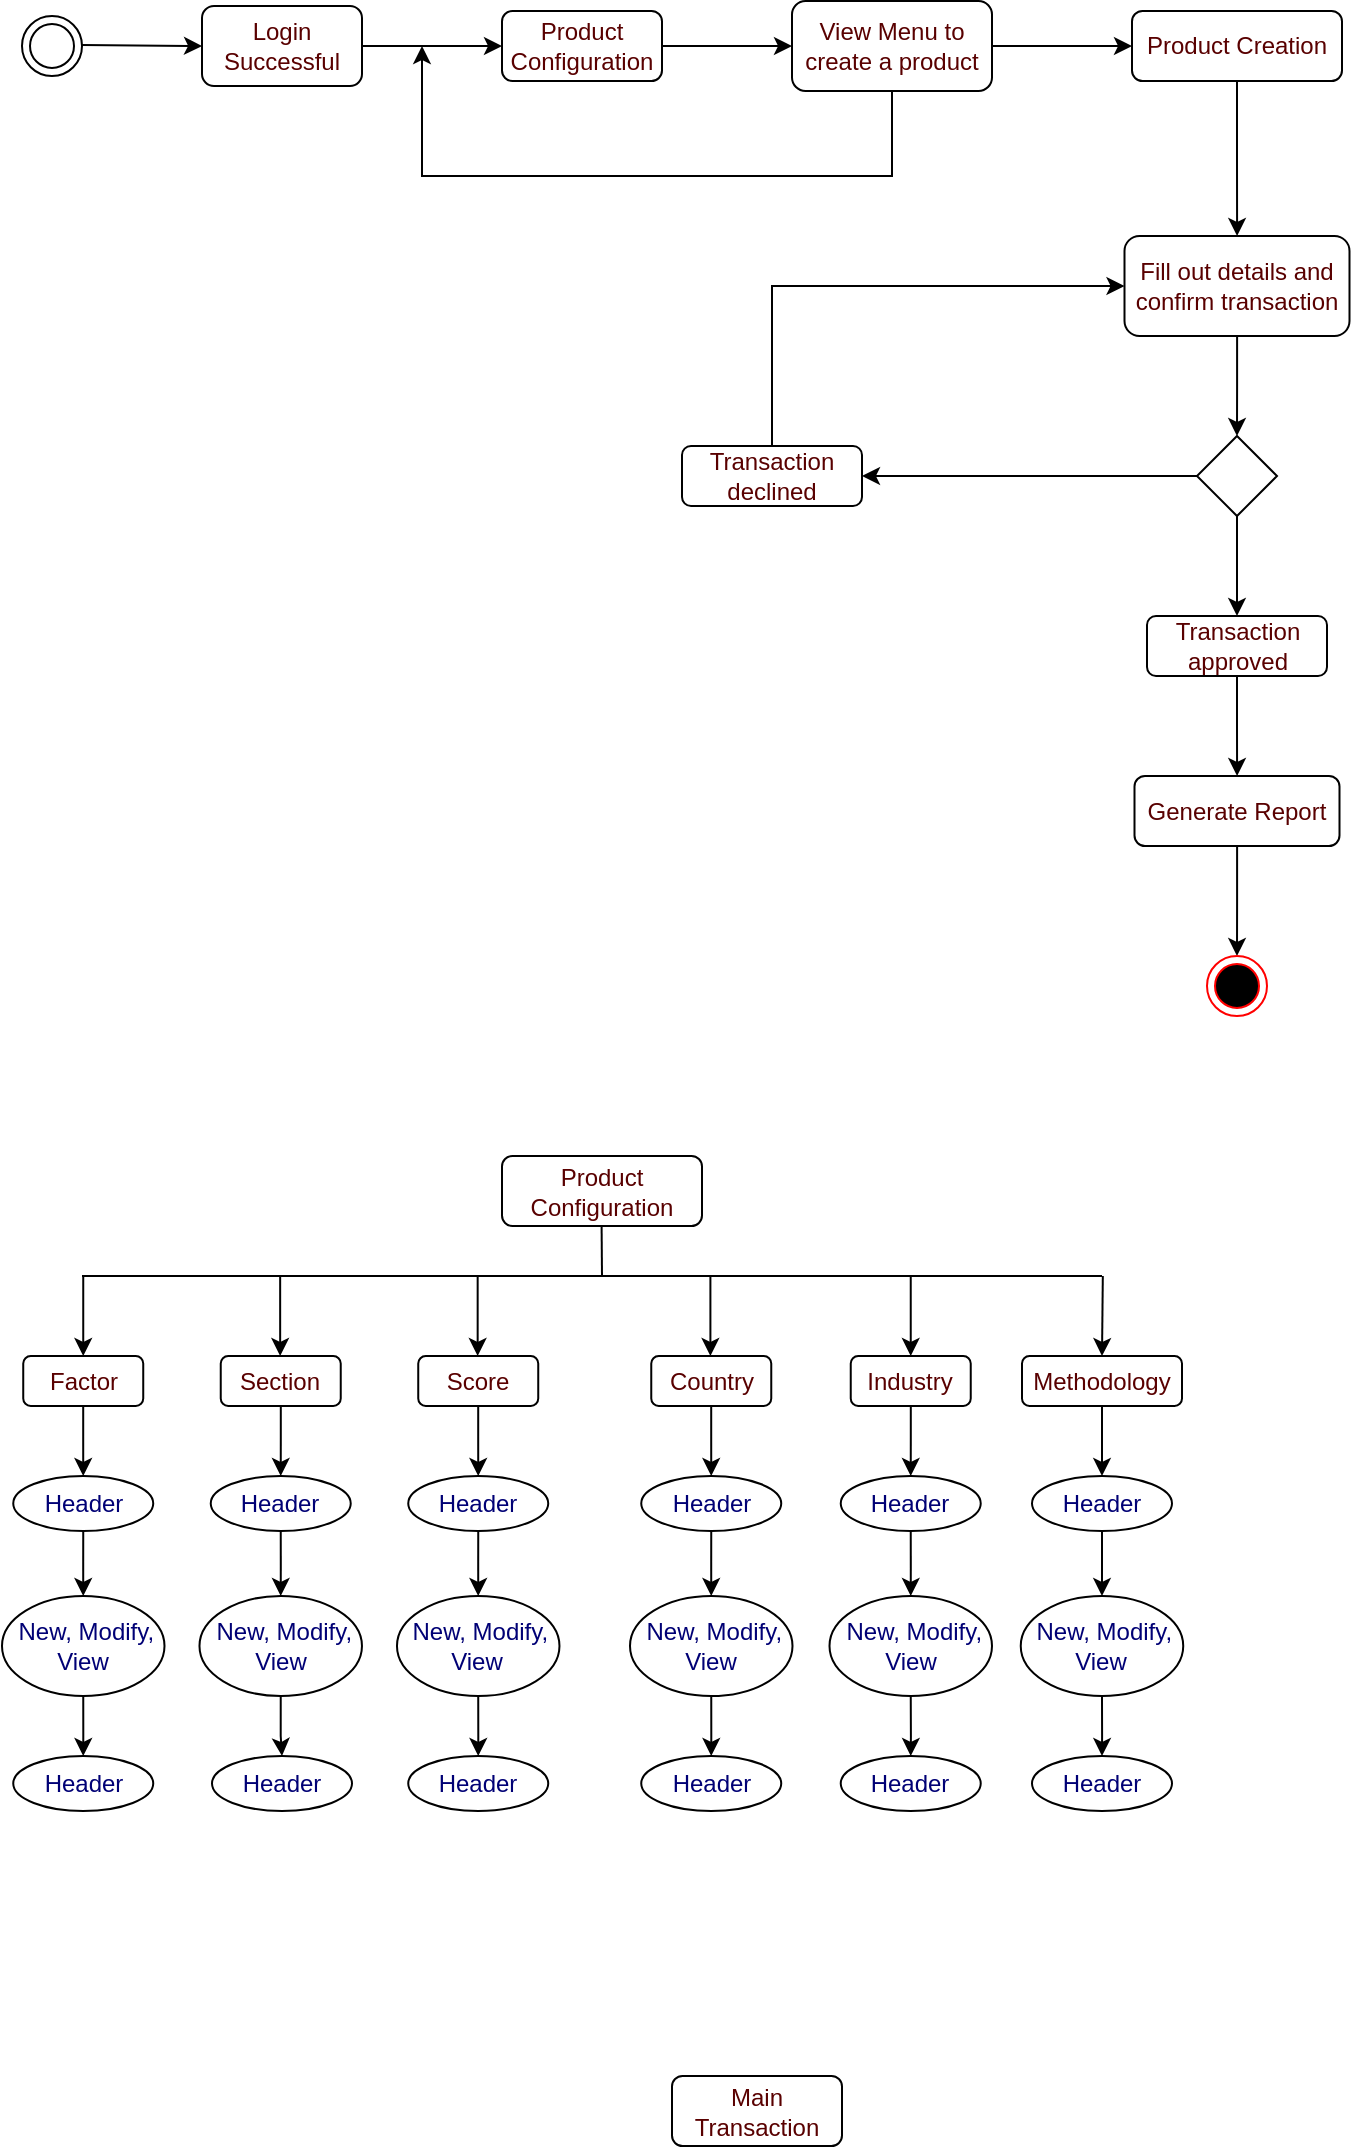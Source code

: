<mxfile version="15.5.1" type="github">
  <diagram id="kgpKYQtTHZ0yAKxKKP6v" name="Page-1">
    <mxGraphModel dx="988" dy="512" grid="1" gridSize="10" guides="1" tooltips="1" connect="1" arrows="1" fold="1" page="1" pageScale="1" pageWidth="850" pageHeight="1100" math="0" shadow="0">
      <root>
        <mxCell id="0" />
        <mxCell id="1" parent="0" />
        <mxCell id="wNHDnmGiz50pbZIcv4VM-3" value="" style="ellipse;shape=doubleEllipse;html=1;dashed=0;whitespace=wrap;aspect=fixed;" vertex="1" parent="1">
          <mxGeometry x="40" y="80" width="30" height="30" as="geometry" />
        </mxCell>
        <mxCell id="wNHDnmGiz50pbZIcv4VM-5" value="" style="endArrow=classic;html=1;rounded=0;" edge="1" parent="1">
          <mxGeometry width="50" height="50" relative="1" as="geometry">
            <mxPoint x="70" y="94.5" as="sourcePoint" />
            <mxPoint x="130" y="95" as="targetPoint" />
          </mxGeometry>
        </mxCell>
        <mxCell id="wNHDnmGiz50pbZIcv4VM-8" value="" style="edgeStyle=orthogonalEdgeStyle;rounded=0;orthogonalLoop=1;jettySize=auto;html=1;" edge="1" parent="1" source="wNHDnmGiz50pbZIcv4VM-6" target="wNHDnmGiz50pbZIcv4VM-7">
          <mxGeometry relative="1" as="geometry" />
        </mxCell>
        <mxCell id="wNHDnmGiz50pbZIcv4VM-6" value="&lt;font color=&quot;#590000&quot;&gt;Login Successful&lt;/font&gt;" style="rounded=1;whiteSpace=wrap;html=1;strokeColor=#000000;" vertex="1" parent="1">
          <mxGeometry x="130" y="75" width="80" height="40" as="geometry" />
        </mxCell>
        <mxCell id="wNHDnmGiz50pbZIcv4VM-10" value="" style="edgeStyle=orthogonalEdgeStyle;rounded=0;orthogonalLoop=1;jettySize=auto;html=1;" edge="1" parent="1" source="wNHDnmGiz50pbZIcv4VM-7" target="wNHDnmGiz50pbZIcv4VM-9">
          <mxGeometry relative="1" as="geometry" />
        </mxCell>
        <mxCell id="wNHDnmGiz50pbZIcv4VM-7" value="&lt;font color=&quot;#590000&quot;&gt;Product Configuration&lt;/font&gt;" style="whiteSpace=wrap;html=1;rounded=1;" vertex="1" parent="1">
          <mxGeometry x="280" y="77.5" width="80" height="35" as="geometry" />
        </mxCell>
        <mxCell id="wNHDnmGiz50pbZIcv4VM-11" style="edgeStyle=orthogonalEdgeStyle;rounded=0;orthogonalLoop=1;jettySize=auto;html=1;exitX=0.5;exitY=1;exitDx=0;exitDy=0;" edge="1" parent="1" source="wNHDnmGiz50pbZIcv4VM-9">
          <mxGeometry relative="1" as="geometry">
            <mxPoint x="240" y="95" as="targetPoint" />
            <Array as="points">
              <mxPoint x="475" y="160" />
              <mxPoint x="240" y="160" />
            </Array>
          </mxGeometry>
        </mxCell>
        <mxCell id="wNHDnmGiz50pbZIcv4VM-16" value="" style="edgeStyle=orthogonalEdgeStyle;rounded=0;orthogonalLoop=1;jettySize=auto;html=1;" edge="1" parent="1" source="wNHDnmGiz50pbZIcv4VM-9" target="wNHDnmGiz50pbZIcv4VM-15">
          <mxGeometry relative="1" as="geometry" />
        </mxCell>
        <mxCell id="wNHDnmGiz50pbZIcv4VM-9" value="&lt;font color=&quot;#590000&quot;&gt;View Menu to create a product&lt;/font&gt;" style="whiteSpace=wrap;html=1;rounded=1;" vertex="1" parent="1">
          <mxGeometry x="425" y="72.5" width="100" height="45" as="geometry" />
        </mxCell>
        <mxCell id="wNHDnmGiz50pbZIcv4VM-18" value="" style="edgeStyle=orthogonalEdgeStyle;rounded=0;orthogonalLoop=1;jettySize=auto;html=1;" edge="1" parent="1" source="wNHDnmGiz50pbZIcv4VM-15" target="wNHDnmGiz50pbZIcv4VM-17">
          <mxGeometry relative="1" as="geometry" />
        </mxCell>
        <mxCell id="wNHDnmGiz50pbZIcv4VM-15" value="&lt;font color=&quot;#590000&quot;&gt;Product Creation&lt;/font&gt;" style="whiteSpace=wrap;html=1;rounded=1;" vertex="1" parent="1">
          <mxGeometry x="595" y="77.5" width="105" height="35" as="geometry" />
        </mxCell>
        <mxCell id="wNHDnmGiz50pbZIcv4VM-20" style="edgeStyle=orthogonalEdgeStyle;rounded=0;orthogonalLoop=1;jettySize=auto;html=1;entryX=0.5;entryY=0;entryDx=0;entryDy=0;" edge="1" parent="1" source="wNHDnmGiz50pbZIcv4VM-17" target="wNHDnmGiz50pbZIcv4VM-19">
          <mxGeometry relative="1" as="geometry" />
        </mxCell>
        <mxCell id="wNHDnmGiz50pbZIcv4VM-17" value="&lt;font color=&quot;#590000&quot;&gt;Fill out details and confirm transaction&lt;/font&gt;" style="whiteSpace=wrap;html=1;rounded=1;" vertex="1" parent="1">
          <mxGeometry x="591.25" y="190" width="112.5" height="50" as="geometry" />
        </mxCell>
        <mxCell id="wNHDnmGiz50pbZIcv4VM-23" style="edgeStyle=orthogonalEdgeStyle;rounded=0;orthogonalLoop=1;jettySize=auto;html=1;entryX=1;entryY=0.5;entryDx=0;entryDy=0;" edge="1" parent="1" source="wNHDnmGiz50pbZIcv4VM-19" target="wNHDnmGiz50pbZIcv4VM-21">
          <mxGeometry relative="1" as="geometry" />
        </mxCell>
        <mxCell id="wNHDnmGiz50pbZIcv4VM-25" style="edgeStyle=orthogonalEdgeStyle;rounded=0;orthogonalLoop=1;jettySize=auto;html=1;entryX=0.5;entryY=0;entryDx=0;entryDy=0;" edge="1" parent="1" source="wNHDnmGiz50pbZIcv4VM-19" target="wNHDnmGiz50pbZIcv4VM-22">
          <mxGeometry relative="1" as="geometry" />
        </mxCell>
        <mxCell id="wNHDnmGiz50pbZIcv4VM-19" value="" style="rhombus;whiteSpace=wrap;html=1;" vertex="1" parent="1">
          <mxGeometry x="627.5" y="290" width="40" height="40" as="geometry" />
        </mxCell>
        <mxCell id="wNHDnmGiz50pbZIcv4VM-30" style="edgeStyle=orthogonalEdgeStyle;rounded=0;orthogonalLoop=1;jettySize=auto;html=1;entryX=0;entryY=0.5;entryDx=0;entryDy=0;fontColor=#590000;" edge="1" parent="1" source="wNHDnmGiz50pbZIcv4VM-21" target="wNHDnmGiz50pbZIcv4VM-17">
          <mxGeometry relative="1" as="geometry">
            <Array as="points">
              <mxPoint x="415" y="215" />
            </Array>
          </mxGeometry>
        </mxCell>
        <mxCell id="wNHDnmGiz50pbZIcv4VM-21" value="&lt;font color=&quot;#590000&quot;&gt;Transaction declined&lt;/font&gt;" style="whiteSpace=wrap;html=1;rounded=1;" vertex="1" parent="1">
          <mxGeometry x="370" y="295" width="90" height="30" as="geometry" />
        </mxCell>
        <mxCell id="wNHDnmGiz50pbZIcv4VM-27" value="" style="edgeStyle=orthogonalEdgeStyle;rounded=0;orthogonalLoop=1;jettySize=auto;html=1;" edge="1" parent="1" source="wNHDnmGiz50pbZIcv4VM-22" target="wNHDnmGiz50pbZIcv4VM-26">
          <mxGeometry relative="1" as="geometry" />
        </mxCell>
        <mxCell id="wNHDnmGiz50pbZIcv4VM-22" value="&lt;font color=&quot;#590000&quot;&gt;Transaction approved&lt;/font&gt;" style="whiteSpace=wrap;html=1;rounded=1;" vertex="1" parent="1">
          <mxGeometry x="602.5" y="380" width="90" height="30" as="geometry" />
        </mxCell>
        <mxCell id="wNHDnmGiz50pbZIcv4VM-29" style="edgeStyle=orthogonalEdgeStyle;rounded=0;orthogonalLoop=1;jettySize=auto;html=1;entryX=0.5;entryY=0;entryDx=0;entryDy=0;fontColor=#590000;" edge="1" parent="1" source="wNHDnmGiz50pbZIcv4VM-26" target="wNHDnmGiz50pbZIcv4VM-28">
          <mxGeometry relative="1" as="geometry" />
        </mxCell>
        <mxCell id="wNHDnmGiz50pbZIcv4VM-26" value="&lt;font color=&quot;#590000&quot;&gt;Generate Report&lt;/font&gt;" style="whiteSpace=wrap;html=1;rounded=1;" vertex="1" parent="1">
          <mxGeometry x="596.25" y="460" width="102.5" height="35" as="geometry" />
        </mxCell>
        <mxCell id="wNHDnmGiz50pbZIcv4VM-28" value="" style="ellipse;html=1;shape=endState;fillColor=#000000;strokeColor=#ff0000;fontColor=#590000;" vertex="1" parent="1">
          <mxGeometry x="632.5" y="550" width="30" height="30" as="geometry" />
        </mxCell>
        <mxCell id="wNHDnmGiz50pbZIcv4VM-31" value="&lt;font color=&quot;#590000&quot;&gt;Product Configuration&lt;/font&gt;" style="whiteSpace=wrap;html=1;rounded=1;" vertex="1" parent="1">
          <mxGeometry x="280" y="650" width="100" height="35" as="geometry" />
        </mxCell>
        <mxCell id="wNHDnmGiz50pbZIcv4VM-33" value="" style="endArrow=none;html=1;rounded=0;fontColor=#590000;" edge="1" parent="1">
          <mxGeometry width="50" height="50" relative="1" as="geometry">
            <mxPoint x="70" y="710" as="sourcePoint" />
            <mxPoint x="580" y="710" as="targetPoint" />
          </mxGeometry>
        </mxCell>
        <mxCell id="wNHDnmGiz50pbZIcv4VM-35" value="" style="endArrow=none;html=1;rounded=0;fontColor=#590000;" edge="1" parent="1">
          <mxGeometry width="50" height="50" relative="1" as="geometry">
            <mxPoint x="330" y="710" as="sourcePoint" />
            <mxPoint x="329.8" y="685" as="targetPoint" />
          </mxGeometry>
        </mxCell>
        <mxCell id="wNHDnmGiz50pbZIcv4VM-36" value="" style="endArrow=classic;html=1;rounded=0;fontColor=#590000;" edge="1" parent="1">
          <mxGeometry width="50" height="50" relative="1" as="geometry">
            <mxPoint x="70.62" y="710" as="sourcePoint" />
            <mxPoint x="70.62" y="750" as="targetPoint" />
          </mxGeometry>
        </mxCell>
        <mxCell id="wNHDnmGiz50pbZIcv4VM-49" value="" style="edgeStyle=orthogonalEdgeStyle;rounded=0;orthogonalLoop=1;jettySize=auto;html=1;fontColor=#590000;" edge="1" parent="1" source="wNHDnmGiz50pbZIcv4VM-37" target="wNHDnmGiz50pbZIcv4VM-48">
          <mxGeometry relative="1" as="geometry" />
        </mxCell>
        <mxCell id="wNHDnmGiz50pbZIcv4VM-37" value="&lt;font color=&quot;#590000&quot;&gt;Factor&lt;/font&gt;" style="whiteSpace=wrap;html=1;rounded=1;" vertex="1" parent="1">
          <mxGeometry x="40.62" y="750" width="60" height="25" as="geometry" />
        </mxCell>
        <mxCell id="wNHDnmGiz50pbZIcv4VM-83" style="edgeStyle=orthogonalEdgeStyle;rounded=0;orthogonalLoop=1;jettySize=auto;html=1;fontColor=#000075;" edge="1" parent="1" source="wNHDnmGiz50pbZIcv4VM-38" target="wNHDnmGiz50pbZIcv4VM-59">
          <mxGeometry relative="1" as="geometry" />
        </mxCell>
        <mxCell id="wNHDnmGiz50pbZIcv4VM-38" value="&lt;font color=&quot;#590000&quot;&gt;Section&lt;/font&gt;" style="whiteSpace=wrap;html=1;rounded=1;" vertex="1" parent="1">
          <mxGeometry x="139.37" y="750" width="60" height="25" as="geometry" />
        </mxCell>
        <mxCell id="wNHDnmGiz50pbZIcv4VM-84" style="edgeStyle=orthogonalEdgeStyle;rounded=0;orthogonalLoop=1;jettySize=auto;html=1;fontColor=#000075;" edge="1" parent="1" source="wNHDnmGiz50pbZIcv4VM-39" target="wNHDnmGiz50pbZIcv4VM-64">
          <mxGeometry relative="1" as="geometry" />
        </mxCell>
        <mxCell id="wNHDnmGiz50pbZIcv4VM-39" value="&lt;font color=&quot;#590000&quot;&gt;Score&lt;/font&gt;" style="whiteSpace=wrap;html=1;rounded=1;" vertex="1" parent="1">
          <mxGeometry x="238.12" y="750" width="60" height="25" as="geometry" />
        </mxCell>
        <mxCell id="wNHDnmGiz50pbZIcv4VM-85" style="edgeStyle=orthogonalEdgeStyle;rounded=0;orthogonalLoop=1;jettySize=auto;html=1;entryX=0.5;entryY=0;entryDx=0;entryDy=0;fontColor=#000075;" edge="1" parent="1" source="wNHDnmGiz50pbZIcv4VM-40" target="wNHDnmGiz50pbZIcv4VM-69">
          <mxGeometry relative="1" as="geometry" />
        </mxCell>
        <mxCell id="wNHDnmGiz50pbZIcv4VM-40" value="&lt;font color=&quot;#590000&quot;&gt;Country&lt;/font&gt;" style="whiteSpace=wrap;html=1;rounded=1;" vertex="1" parent="1">
          <mxGeometry x="354.63" y="750" width="60" height="25" as="geometry" />
        </mxCell>
        <mxCell id="wNHDnmGiz50pbZIcv4VM-86" style="edgeStyle=orthogonalEdgeStyle;rounded=0;orthogonalLoop=1;jettySize=auto;html=1;fontColor=#000075;" edge="1" parent="1" source="wNHDnmGiz50pbZIcv4VM-41" target="wNHDnmGiz50pbZIcv4VM-74">
          <mxGeometry relative="1" as="geometry" />
        </mxCell>
        <mxCell id="wNHDnmGiz50pbZIcv4VM-41" value="&lt;font color=&quot;#590000&quot;&gt;Industry&lt;/font&gt;" style="whiteSpace=wrap;html=1;rounded=1;" vertex="1" parent="1">
          <mxGeometry x="454.37" y="750" width="60" height="25" as="geometry" />
        </mxCell>
        <mxCell id="wNHDnmGiz50pbZIcv4VM-87" style="edgeStyle=orthogonalEdgeStyle;rounded=0;orthogonalLoop=1;jettySize=auto;html=1;entryX=0.5;entryY=0;entryDx=0;entryDy=0;fontColor=#000075;" edge="1" parent="1" source="wNHDnmGiz50pbZIcv4VM-42" target="wNHDnmGiz50pbZIcv4VM-79">
          <mxGeometry relative="1" as="geometry" />
        </mxCell>
        <mxCell id="wNHDnmGiz50pbZIcv4VM-42" value="&lt;font color=&quot;#590000&quot;&gt;Methodology&lt;/font&gt;" style="whiteSpace=wrap;html=1;rounded=1;" vertex="1" parent="1">
          <mxGeometry x="540" y="750" width="80" height="25" as="geometry" />
        </mxCell>
        <mxCell id="wNHDnmGiz50pbZIcv4VM-43" value="" style="endArrow=classic;html=1;rounded=0;fontColor=#590000;" edge="1" parent="1">
          <mxGeometry width="50" height="50" relative="1" as="geometry">
            <mxPoint x="169.08" y="710" as="sourcePoint" />
            <mxPoint x="169.08" y="750" as="targetPoint" />
          </mxGeometry>
        </mxCell>
        <mxCell id="wNHDnmGiz50pbZIcv4VM-44" value="" style="endArrow=classic;html=1;rounded=0;fontColor=#590000;" edge="1" parent="1">
          <mxGeometry width="50" height="50" relative="1" as="geometry">
            <mxPoint x="267.83" y="710" as="sourcePoint" />
            <mxPoint x="267.83" y="750" as="targetPoint" />
          </mxGeometry>
        </mxCell>
        <mxCell id="wNHDnmGiz50pbZIcv4VM-45" value="" style="endArrow=classic;html=1;rounded=0;fontColor=#590000;" edge="1" parent="1">
          <mxGeometry width="50" height="50" relative="1" as="geometry">
            <mxPoint x="384.2" y="710" as="sourcePoint" />
            <mxPoint x="384.2" y="750" as="targetPoint" />
          </mxGeometry>
        </mxCell>
        <mxCell id="wNHDnmGiz50pbZIcv4VM-46" value="" style="endArrow=classic;html=1;rounded=0;fontColor=#590000;" edge="1" parent="1">
          <mxGeometry width="50" height="50" relative="1" as="geometry">
            <mxPoint x="484.37" y="710" as="sourcePoint" />
            <mxPoint x="484.37" y="750" as="targetPoint" />
          </mxGeometry>
        </mxCell>
        <mxCell id="wNHDnmGiz50pbZIcv4VM-47" value="" style="endArrow=classic;html=1;rounded=0;fontColor=#590000;" edge="1" parent="1">
          <mxGeometry width="50" height="50" relative="1" as="geometry">
            <mxPoint x="580.41" y="710" as="sourcePoint" />
            <mxPoint x="580" y="750" as="targetPoint" />
          </mxGeometry>
        </mxCell>
        <mxCell id="wNHDnmGiz50pbZIcv4VM-56" style="edgeStyle=orthogonalEdgeStyle;rounded=0;orthogonalLoop=1;jettySize=auto;html=1;entryX=0.5;entryY=0;entryDx=0;entryDy=0;fontColor=#590000;" edge="1" parent="1" source="wNHDnmGiz50pbZIcv4VM-48" target="wNHDnmGiz50pbZIcv4VM-54">
          <mxGeometry relative="1" as="geometry" />
        </mxCell>
        <mxCell id="wNHDnmGiz50pbZIcv4VM-48" value="&lt;font color=&quot;#000075&quot;&gt;Header&lt;/font&gt;" style="ellipse;whiteSpace=wrap;html=1;rounded=1;" vertex="1" parent="1">
          <mxGeometry x="35.62" y="810" width="70" height="27.5" as="geometry" />
        </mxCell>
        <mxCell id="wNHDnmGiz50pbZIcv4VM-57" style="edgeStyle=orthogonalEdgeStyle;rounded=0;orthogonalLoop=1;jettySize=auto;html=1;fontColor=#590000;" edge="1" parent="1" source="wNHDnmGiz50pbZIcv4VM-54" target="wNHDnmGiz50pbZIcv4VM-55">
          <mxGeometry relative="1" as="geometry" />
        </mxCell>
        <mxCell id="wNHDnmGiz50pbZIcv4VM-54" value="&lt;font color=&quot;#000075&quot;&gt;&amp;nbsp;New, Modify, View&lt;/font&gt;" style="ellipse;whiteSpace=wrap;html=1;rounded=1;" vertex="1" parent="1">
          <mxGeometry x="30.0" y="870" width="81.25" height="50" as="geometry" />
        </mxCell>
        <mxCell id="wNHDnmGiz50pbZIcv4VM-55" value="&lt;font color=&quot;#000075&quot;&gt;Header&lt;/font&gt;" style="ellipse;whiteSpace=wrap;html=1;rounded=1;" vertex="1" parent="1">
          <mxGeometry x="35.62" y="950" width="70" height="27.5" as="geometry" />
        </mxCell>
        <mxCell id="wNHDnmGiz50pbZIcv4VM-58" style="edgeStyle=orthogonalEdgeStyle;rounded=0;orthogonalLoop=1;jettySize=auto;html=1;entryX=0.5;entryY=0;entryDx=0;entryDy=0;fontColor=#590000;" edge="1" parent="1" source="wNHDnmGiz50pbZIcv4VM-59" target="wNHDnmGiz50pbZIcv4VM-61">
          <mxGeometry relative="1" as="geometry" />
        </mxCell>
        <mxCell id="wNHDnmGiz50pbZIcv4VM-59" value="&lt;font color=&quot;#000075&quot;&gt;Header&lt;/font&gt;" style="ellipse;whiteSpace=wrap;html=1;rounded=1;" vertex="1" parent="1">
          <mxGeometry x="134.37" y="810" width="70" height="27.5" as="geometry" />
        </mxCell>
        <mxCell id="wNHDnmGiz50pbZIcv4VM-60" style="edgeStyle=orthogonalEdgeStyle;rounded=0;orthogonalLoop=1;jettySize=auto;html=1;fontColor=#590000;" edge="1" parent="1" source="wNHDnmGiz50pbZIcv4VM-61" target="wNHDnmGiz50pbZIcv4VM-62">
          <mxGeometry relative="1" as="geometry" />
        </mxCell>
        <mxCell id="wNHDnmGiz50pbZIcv4VM-61" value="&lt;font color=&quot;#000075&quot;&gt;&amp;nbsp;New, Modify, View&lt;/font&gt;" style="ellipse;whiteSpace=wrap;html=1;rounded=1;" vertex="1" parent="1">
          <mxGeometry x="128.74" y="870" width="81.25" height="50" as="geometry" />
        </mxCell>
        <mxCell id="wNHDnmGiz50pbZIcv4VM-62" value="&lt;font color=&quot;#000075&quot;&gt;Header&lt;/font&gt;" style="ellipse;whiteSpace=wrap;html=1;rounded=1;" vertex="1" parent="1">
          <mxGeometry x="135" y="950" width="70" height="27.5" as="geometry" />
        </mxCell>
        <mxCell id="wNHDnmGiz50pbZIcv4VM-63" style="edgeStyle=orthogonalEdgeStyle;rounded=0;orthogonalLoop=1;jettySize=auto;html=1;entryX=0.5;entryY=0;entryDx=0;entryDy=0;fontColor=#590000;" edge="1" parent="1" source="wNHDnmGiz50pbZIcv4VM-64" target="wNHDnmGiz50pbZIcv4VM-66">
          <mxGeometry relative="1" as="geometry" />
        </mxCell>
        <mxCell id="wNHDnmGiz50pbZIcv4VM-64" value="&lt;font color=&quot;#000075&quot;&gt;Header&lt;/font&gt;" style="ellipse;whiteSpace=wrap;html=1;rounded=1;" vertex="1" parent="1">
          <mxGeometry x="233.12" y="810" width="70" height="27.5" as="geometry" />
        </mxCell>
        <mxCell id="wNHDnmGiz50pbZIcv4VM-65" style="edgeStyle=orthogonalEdgeStyle;rounded=0;orthogonalLoop=1;jettySize=auto;html=1;fontColor=#590000;" edge="1" parent="1" source="wNHDnmGiz50pbZIcv4VM-66" target="wNHDnmGiz50pbZIcv4VM-67">
          <mxGeometry relative="1" as="geometry" />
        </mxCell>
        <mxCell id="wNHDnmGiz50pbZIcv4VM-66" value="&lt;font color=&quot;#000075&quot;&gt;&amp;nbsp;New, Modify, View&lt;/font&gt;" style="ellipse;whiteSpace=wrap;html=1;rounded=1;" vertex="1" parent="1">
          <mxGeometry x="227.49" y="870" width="81.25" height="50" as="geometry" />
        </mxCell>
        <mxCell id="wNHDnmGiz50pbZIcv4VM-67" value="&lt;font color=&quot;#000075&quot;&gt;Header&lt;/font&gt;" style="ellipse;whiteSpace=wrap;html=1;rounded=1;" vertex="1" parent="1">
          <mxGeometry x="233.12" y="950" width="70" height="27.5" as="geometry" />
        </mxCell>
        <mxCell id="wNHDnmGiz50pbZIcv4VM-68" style="edgeStyle=orthogonalEdgeStyle;rounded=0;orthogonalLoop=1;jettySize=auto;html=1;entryX=0.5;entryY=0;entryDx=0;entryDy=0;fontColor=#590000;" edge="1" parent="1" source="wNHDnmGiz50pbZIcv4VM-69" target="wNHDnmGiz50pbZIcv4VM-71">
          <mxGeometry relative="1" as="geometry" />
        </mxCell>
        <mxCell id="wNHDnmGiz50pbZIcv4VM-69" value="&lt;font color=&quot;#000075&quot;&gt;Header&lt;/font&gt;" style="ellipse;whiteSpace=wrap;html=1;rounded=1;" vertex="1" parent="1">
          <mxGeometry x="349.62" y="810" width="70" height="27.5" as="geometry" />
        </mxCell>
        <mxCell id="wNHDnmGiz50pbZIcv4VM-70" style="edgeStyle=orthogonalEdgeStyle;rounded=0;orthogonalLoop=1;jettySize=auto;html=1;fontColor=#590000;" edge="1" parent="1" source="wNHDnmGiz50pbZIcv4VM-71" target="wNHDnmGiz50pbZIcv4VM-72">
          <mxGeometry relative="1" as="geometry" />
        </mxCell>
        <mxCell id="wNHDnmGiz50pbZIcv4VM-71" value="&lt;font color=&quot;#000075&quot;&gt;&amp;nbsp;New, Modify, View&lt;/font&gt;" style="ellipse;whiteSpace=wrap;html=1;rounded=1;" vertex="1" parent="1">
          <mxGeometry x="344" y="870" width="81.25" height="50" as="geometry" />
        </mxCell>
        <mxCell id="wNHDnmGiz50pbZIcv4VM-72" value="&lt;font color=&quot;#000075&quot;&gt;Header&lt;/font&gt;" style="ellipse;whiteSpace=wrap;html=1;rounded=1;" vertex="1" parent="1">
          <mxGeometry x="349.62" y="950" width="70" height="27.5" as="geometry" />
        </mxCell>
        <mxCell id="wNHDnmGiz50pbZIcv4VM-73" style="edgeStyle=orthogonalEdgeStyle;rounded=0;orthogonalLoop=1;jettySize=auto;html=1;entryX=0.5;entryY=0;entryDx=0;entryDy=0;fontColor=#590000;" edge="1" parent="1" source="wNHDnmGiz50pbZIcv4VM-74" target="wNHDnmGiz50pbZIcv4VM-76">
          <mxGeometry relative="1" as="geometry" />
        </mxCell>
        <mxCell id="wNHDnmGiz50pbZIcv4VM-74" value="&lt;font color=&quot;#000075&quot;&gt;Header&lt;/font&gt;" style="ellipse;whiteSpace=wrap;html=1;rounded=1;" vertex="1" parent="1">
          <mxGeometry x="449.37" y="810" width="70" height="27.5" as="geometry" />
        </mxCell>
        <mxCell id="wNHDnmGiz50pbZIcv4VM-75" style="edgeStyle=orthogonalEdgeStyle;rounded=0;orthogonalLoop=1;jettySize=auto;html=1;fontColor=#590000;" edge="1" parent="1" source="wNHDnmGiz50pbZIcv4VM-76" target="wNHDnmGiz50pbZIcv4VM-77">
          <mxGeometry relative="1" as="geometry" />
        </mxCell>
        <mxCell id="wNHDnmGiz50pbZIcv4VM-76" value="&lt;font color=&quot;#000075&quot;&gt;&amp;nbsp;New, Modify, View&lt;/font&gt;" style="ellipse;whiteSpace=wrap;html=1;rounded=1;" vertex="1" parent="1">
          <mxGeometry x="443.75" y="870" width="81.25" height="50" as="geometry" />
        </mxCell>
        <mxCell id="wNHDnmGiz50pbZIcv4VM-77" value="&lt;font color=&quot;#000075&quot;&gt;Header&lt;/font&gt;" style="ellipse;whiteSpace=wrap;html=1;rounded=1;" vertex="1" parent="1">
          <mxGeometry x="449.37" y="950" width="70" height="27.5" as="geometry" />
        </mxCell>
        <mxCell id="wNHDnmGiz50pbZIcv4VM-78" style="edgeStyle=orthogonalEdgeStyle;rounded=0;orthogonalLoop=1;jettySize=auto;html=1;entryX=0.5;entryY=0;entryDx=0;entryDy=0;fontColor=#590000;" edge="1" parent="1" source="wNHDnmGiz50pbZIcv4VM-79" target="wNHDnmGiz50pbZIcv4VM-81">
          <mxGeometry relative="1" as="geometry" />
        </mxCell>
        <mxCell id="wNHDnmGiz50pbZIcv4VM-79" value="&lt;font color=&quot;#000075&quot;&gt;Header&lt;/font&gt;" style="ellipse;whiteSpace=wrap;html=1;rounded=1;" vertex="1" parent="1">
          <mxGeometry x="545" y="810" width="70" height="27.5" as="geometry" />
        </mxCell>
        <mxCell id="wNHDnmGiz50pbZIcv4VM-80" style="edgeStyle=orthogonalEdgeStyle;rounded=0;orthogonalLoop=1;jettySize=auto;html=1;fontColor=#590000;" edge="1" parent="1" source="wNHDnmGiz50pbZIcv4VM-81" target="wNHDnmGiz50pbZIcv4VM-82">
          <mxGeometry relative="1" as="geometry" />
        </mxCell>
        <mxCell id="wNHDnmGiz50pbZIcv4VM-81" value="&lt;font color=&quot;#000075&quot;&gt;&amp;nbsp;New, Modify, View&lt;/font&gt;" style="ellipse;whiteSpace=wrap;html=1;rounded=1;" vertex="1" parent="1">
          <mxGeometry x="539.37" y="870" width="81.25" height="50" as="geometry" />
        </mxCell>
        <mxCell id="wNHDnmGiz50pbZIcv4VM-82" value="&lt;font color=&quot;#000075&quot;&gt;Header&lt;/font&gt;" style="ellipse;whiteSpace=wrap;html=1;rounded=1;" vertex="1" parent="1">
          <mxGeometry x="545" y="950" width="70" height="27.5" as="geometry" />
        </mxCell>
        <mxCell id="wNHDnmGiz50pbZIcv4VM-90" value="&lt;font color=&quot;#590000&quot;&gt;Main Transaction&lt;/font&gt;" style="whiteSpace=wrap;html=1;rounded=1;" vertex="1" parent="1">
          <mxGeometry x="365" y="1110" width="85" height="35" as="geometry" />
        </mxCell>
      </root>
    </mxGraphModel>
  </diagram>
</mxfile>
